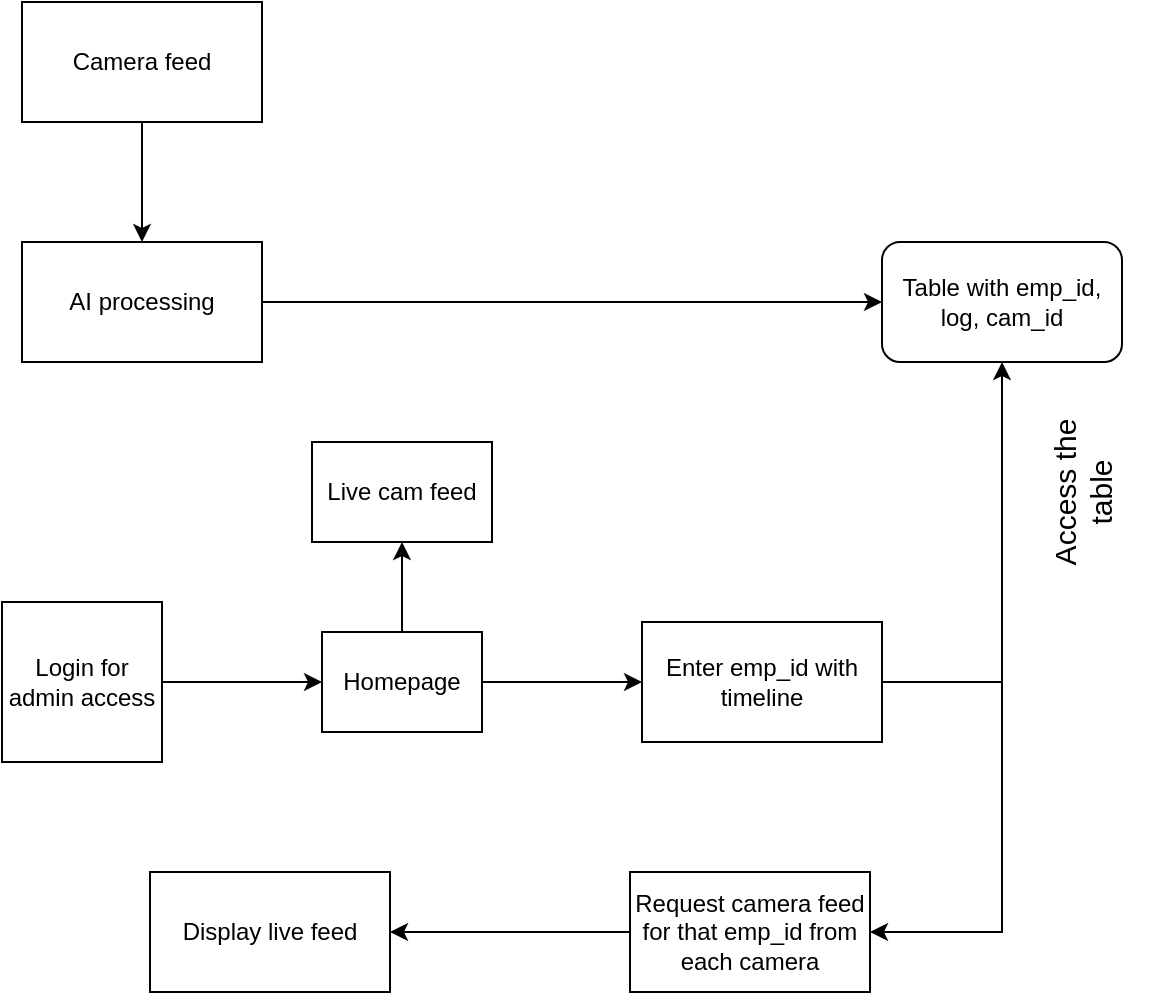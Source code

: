 <mxfile version="26.0.13">
  <diagram id="C5RBs43oDa-KdzZeNtuy" name="Page-1">
    <mxGraphModel grid="1" page="1" gridSize="10" guides="1" tooltips="1" connect="1" arrows="1" fold="1" pageScale="1" pageWidth="827" pageHeight="1169" math="0" shadow="0">
      <root>
        <mxCell id="WIyWlLk6GJQsqaUBKTNV-0" />
        <mxCell id="WIyWlLk6GJQsqaUBKTNV-1" parent="WIyWlLk6GJQsqaUBKTNV-0" />
        <mxCell id="UvULJaHV5ZMOnEUw8GII-5" style="edgeStyle=orthogonalEdgeStyle;rounded=0;orthogonalLoop=1;jettySize=auto;html=1;exitX=0.5;exitY=1;exitDx=0;exitDy=0;entryX=0.5;entryY=0;entryDx=0;entryDy=0;" edge="1" parent="WIyWlLk6GJQsqaUBKTNV-1" source="UvULJaHV5ZMOnEUw8GII-0" target="UvULJaHV5ZMOnEUw8GII-1">
          <mxGeometry relative="1" as="geometry">
            <mxPoint x="230" y="170" as="sourcePoint" />
          </mxGeometry>
        </mxCell>
        <mxCell id="UvULJaHV5ZMOnEUw8GII-0" value="Camera feed" style="rounded=0;whiteSpace=wrap;html=1;" vertex="1" parent="WIyWlLk6GJQsqaUBKTNV-1">
          <mxGeometry x="170" y="90" width="120" height="60" as="geometry" />
        </mxCell>
        <mxCell id="UvULJaHV5ZMOnEUw8GII-17" style="edgeStyle=orthogonalEdgeStyle;rounded=0;orthogonalLoop=1;jettySize=auto;html=1;exitX=1;exitY=0.5;exitDx=0;exitDy=0;entryX=0;entryY=0.5;entryDx=0;entryDy=0;" edge="1" parent="WIyWlLk6GJQsqaUBKTNV-1" source="UvULJaHV5ZMOnEUw8GII-1" target="UvULJaHV5ZMOnEUw8GII-3">
          <mxGeometry relative="1" as="geometry" />
        </mxCell>
        <mxCell id="UvULJaHV5ZMOnEUw8GII-1" value="AI processing" style="rounded=0;whiteSpace=wrap;html=1;" vertex="1" parent="WIyWlLk6GJQsqaUBKTNV-1">
          <mxGeometry x="170" y="210" width="120" height="60" as="geometry" />
        </mxCell>
        <mxCell id="UvULJaHV5ZMOnEUw8GII-4" style="edgeStyle=orthogonalEdgeStyle;rounded=0;orthogonalLoop=1;jettySize=auto;html=1;exitX=1;exitY=0.5;exitDx=0;exitDy=0;entryX=0.5;entryY=1;entryDx=0;entryDy=0;" edge="1" parent="WIyWlLk6GJQsqaUBKTNV-1" source="UvULJaHV5ZMOnEUw8GII-2" target="UvULJaHV5ZMOnEUw8GII-3">
          <mxGeometry relative="1" as="geometry" />
        </mxCell>
        <mxCell id="UvULJaHV5ZMOnEUw8GII-23" style="edgeStyle=orthogonalEdgeStyle;rounded=0;orthogonalLoop=1;jettySize=auto;html=1;exitX=1;exitY=0.5;exitDx=0;exitDy=0;entryX=1;entryY=0.5;entryDx=0;entryDy=0;" edge="1" parent="WIyWlLk6GJQsqaUBKTNV-1" source="UvULJaHV5ZMOnEUw8GII-2" target="UvULJaHV5ZMOnEUw8GII-12">
          <mxGeometry relative="1" as="geometry">
            <Array as="points">
              <mxPoint x="660" y="430" />
              <mxPoint x="660" y="555" />
            </Array>
          </mxGeometry>
        </mxCell>
        <mxCell id="UvULJaHV5ZMOnEUw8GII-2" value="Enter emp_id with timeline" style="rounded=0;whiteSpace=wrap;html=1;" vertex="1" parent="WIyWlLk6GJQsqaUBKTNV-1">
          <mxGeometry x="480" y="400" width="120" height="60" as="geometry" />
        </mxCell>
        <mxCell id="UvULJaHV5ZMOnEUw8GII-3" value="Table with emp_id, log, cam_id" style="rounded=1;whiteSpace=wrap;html=1;" vertex="1" parent="WIyWlLk6GJQsqaUBKTNV-1">
          <mxGeometry x="600" y="210" width="120" height="60" as="geometry" />
        </mxCell>
        <mxCell id="UvULJaHV5ZMOnEUw8GII-8" style="edgeStyle=orthogonalEdgeStyle;rounded=0;orthogonalLoop=1;jettySize=auto;html=1;exitX=1;exitY=0.5;exitDx=0;exitDy=0;entryX=0;entryY=0.5;entryDx=0;entryDy=0;" edge="1" parent="WIyWlLk6GJQsqaUBKTNV-1" source="UvULJaHV5ZMOnEUw8GII-6" target="UvULJaHV5ZMOnEUw8GII-7">
          <mxGeometry relative="1" as="geometry" />
        </mxCell>
        <mxCell id="UvULJaHV5ZMOnEUw8GII-6" value="Login for admin access" style="whiteSpace=wrap;html=1;aspect=fixed;" vertex="1" parent="WIyWlLk6GJQsqaUBKTNV-1">
          <mxGeometry x="160" y="390" width="80" height="80" as="geometry" />
        </mxCell>
        <mxCell id="UvULJaHV5ZMOnEUw8GII-9" style="edgeStyle=orthogonalEdgeStyle;rounded=0;orthogonalLoop=1;jettySize=auto;html=1;exitX=1;exitY=0.5;exitDx=0;exitDy=0;" edge="1" parent="WIyWlLk6GJQsqaUBKTNV-1" source="UvULJaHV5ZMOnEUw8GII-7" target="UvULJaHV5ZMOnEUw8GII-2">
          <mxGeometry relative="1" as="geometry" />
        </mxCell>
        <mxCell id="UvULJaHV5ZMOnEUw8GII-11" style="edgeStyle=orthogonalEdgeStyle;rounded=0;orthogonalLoop=1;jettySize=auto;html=1;exitX=0.5;exitY=0;exitDx=0;exitDy=0;entryX=0.5;entryY=1;entryDx=0;entryDy=0;" edge="1" parent="WIyWlLk6GJQsqaUBKTNV-1" source="UvULJaHV5ZMOnEUw8GII-7" target="UvULJaHV5ZMOnEUw8GII-10">
          <mxGeometry relative="1" as="geometry" />
        </mxCell>
        <mxCell id="UvULJaHV5ZMOnEUw8GII-7" value="Homepage" style="rounded=0;whiteSpace=wrap;html=1;" vertex="1" parent="WIyWlLk6GJQsqaUBKTNV-1">
          <mxGeometry x="320" y="405" width="80" height="50" as="geometry" />
        </mxCell>
        <mxCell id="UvULJaHV5ZMOnEUw8GII-10" value="Live cam feed" style="rounded=0;whiteSpace=wrap;html=1;" vertex="1" parent="WIyWlLk6GJQsqaUBKTNV-1">
          <mxGeometry x="315" y="310" width="90" height="50" as="geometry" />
        </mxCell>
        <mxCell id="UvULJaHV5ZMOnEUw8GII-15" style="edgeStyle=orthogonalEdgeStyle;rounded=0;orthogonalLoop=1;jettySize=auto;html=1;exitX=0;exitY=0.5;exitDx=0;exitDy=0;entryX=1;entryY=0.5;entryDx=0;entryDy=0;" edge="1" parent="WIyWlLk6GJQsqaUBKTNV-1" source="UvULJaHV5ZMOnEUw8GII-12" target="UvULJaHV5ZMOnEUw8GII-14">
          <mxGeometry relative="1" as="geometry" />
        </mxCell>
        <mxCell id="UvULJaHV5ZMOnEUw8GII-12" value="Request camera feed for that emp_id from each camera" style="rounded=0;whiteSpace=wrap;html=1;" vertex="1" parent="WIyWlLk6GJQsqaUBKTNV-1">
          <mxGeometry x="474" y="525" width="120" height="60" as="geometry" />
        </mxCell>
        <mxCell id="UvULJaHV5ZMOnEUw8GII-14" value="Display live feed" style="rounded=0;whiteSpace=wrap;html=1;" vertex="1" parent="WIyWlLk6GJQsqaUBKTNV-1">
          <mxGeometry x="234" y="525" width="120" height="60" as="geometry" />
        </mxCell>
        <mxCell id="UvULJaHV5ZMOnEUw8GII-18" value="&lt;font style=&quot;font-size: 15px;&quot;&gt;Access the table&lt;/font&gt;" style="text;html=1;align=center;verticalAlign=middle;whiteSpace=wrap;rounded=0;rotation=-90;" vertex="1" parent="WIyWlLk6GJQsqaUBKTNV-1">
          <mxGeometry x="660" y="300" width="80" height="70" as="geometry" />
        </mxCell>
      </root>
    </mxGraphModel>
  </diagram>
</mxfile>

